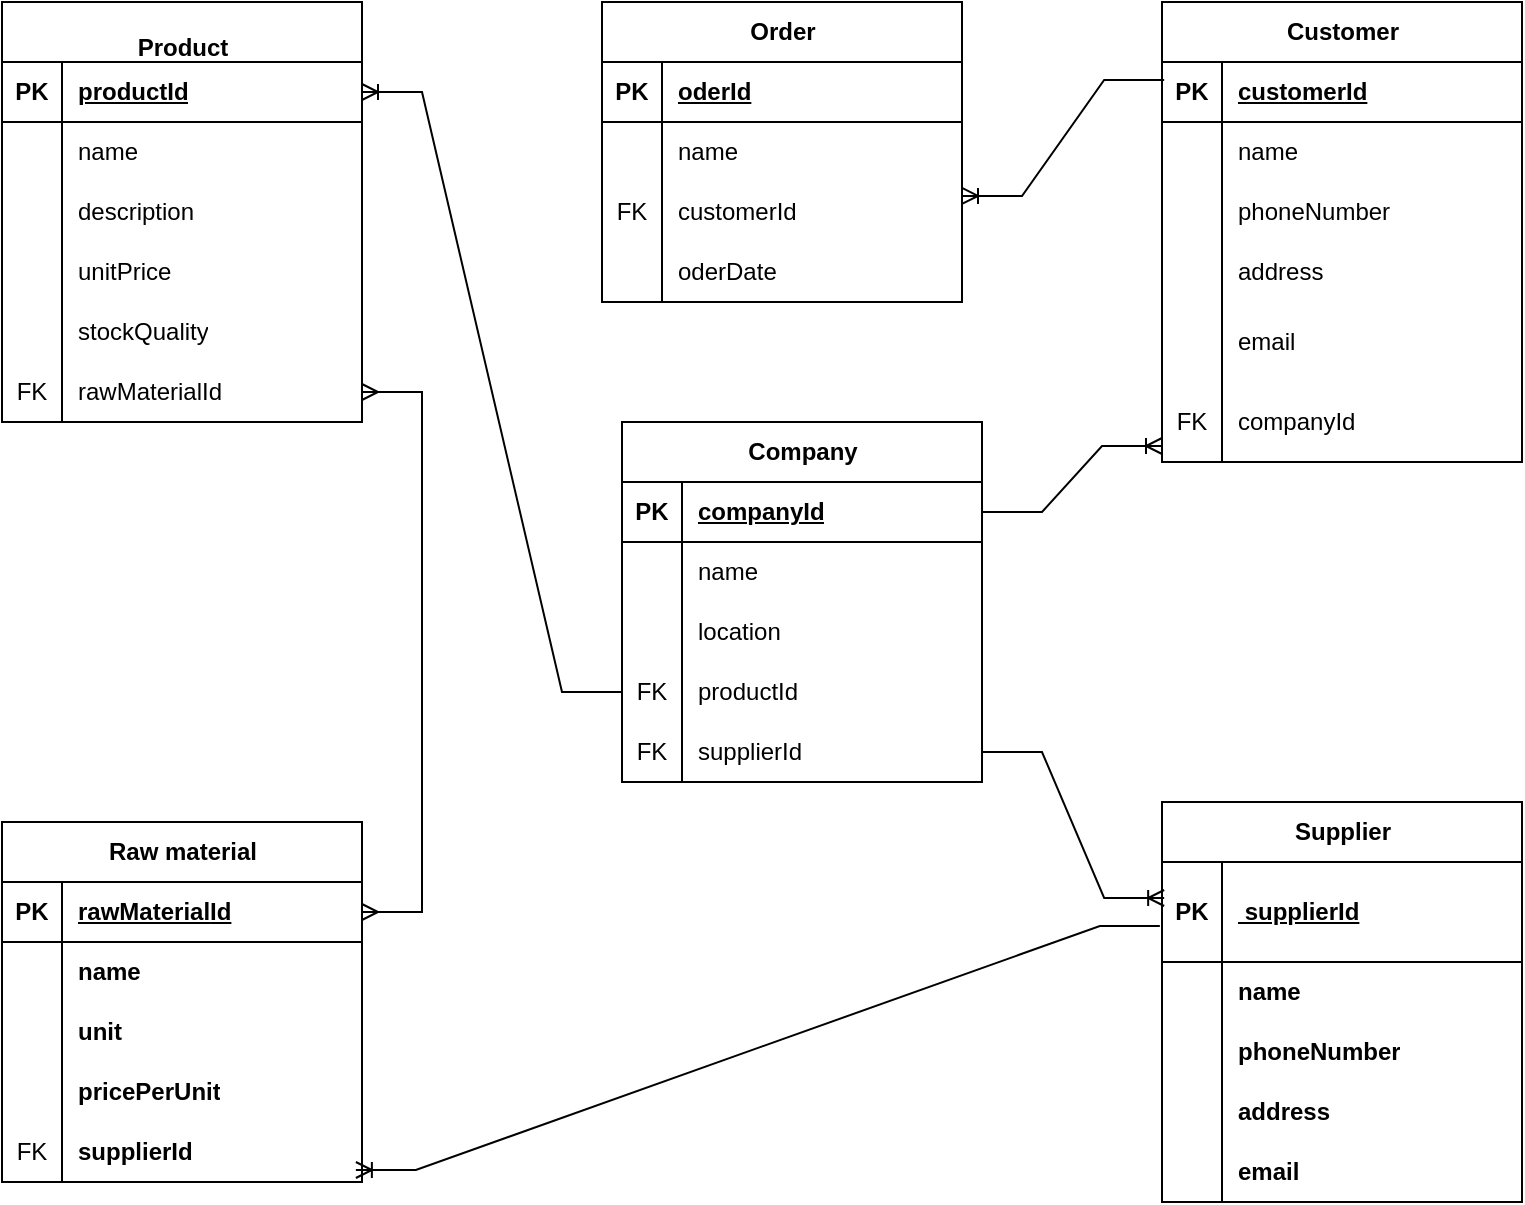 <mxfile version="27.0.9">
  <diagram name="Page-1" id="f1oZ9-gZoVcjHazhNNpy">
    <mxGraphModel dx="856" dy="521" grid="1" gridSize="10" guides="1" tooltips="1" connect="1" arrows="1" fold="1" page="1" pageScale="1" pageWidth="850" pageHeight="1100" math="0" shadow="0">
      <root>
        <mxCell id="0" />
        <mxCell id="1" parent="0" />
        <mxCell id="oyHPL6vVimcAR5nLvzRK-1" value="&lt;br&gt;&lt;div&gt;Product&lt;/div&gt;" style="shape=table;startSize=30;container=1;collapsible=1;childLayout=tableLayout;fixedRows=1;rowLines=0;fontStyle=1;align=center;resizeLast=1;html=1;" parent="1" vertex="1">
          <mxGeometry x="40" y="80" width="180" height="210" as="geometry" />
        </mxCell>
        <mxCell id="oyHPL6vVimcAR5nLvzRK-2" value="" style="shape=tableRow;horizontal=0;startSize=0;swimlaneHead=0;swimlaneBody=0;fillColor=none;collapsible=0;dropTarget=0;points=[[0,0.5],[1,0.5]];portConstraint=eastwest;top=0;left=0;right=0;bottom=1;" parent="oyHPL6vVimcAR5nLvzRK-1" vertex="1">
          <mxGeometry y="30" width="180" height="30" as="geometry" />
        </mxCell>
        <mxCell id="oyHPL6vVimcAR5nLvzRK-3" value="PK" style="shape=partialRectangle;connectable=0;fillColor=none;top=0;left=0;bottom=0;right=0;fontStyle=1;overflow=hidden;whiteSpace=wrap;html=1;" parent="oyHPL6vVimcAR5nLvzRK-2" vertex="1">
          <mxGeometry width="30" height="30" as="geometry">
            <mxRectangle width="30" height="30" as="alternateBounds" />
          </mxGeometry>
        </mxCell>
        <mxCell id="oyHPL6vVimcAR5nLvzRK-4" value="productId" style="shape=partialRectangle;connectable=0;fillColor=none;top=0;left=0;bottom=0;right=0;align=left;spacingLeft=6;fontStyle=5;overflow=hidden;whiteSpace=wrap;html=1;" parent="oyHPL6vVimcAR5nLvzRK-2" vertex="1">
          <mxGeometry x="30" width="150" height="30" as="geometry">
            <mxRectangle width="150" height="30" as="alternateBounds" />
          </mxGeometry>
        </mxCell>
        <mxCell id="oyHPL6vVimcAR5nLvzRK-5" value="" style="shape=tableRow;horizontal=0;startSize=0;swimlaneHead=0;swimlaneBody=0;fillColor=none;collapsible=0;dropTarget=0;points=[[0,0.5],[1,0.5]];portConstraint=eastwest;top=0;left=0;right=0;bottom=0;" parent="oyHPL6vVimcAR5nLvzRK-1" vertex="1">
          <mxGeometry y="60" width="180" height="30" as="geometry" />
        </mxCell>
        <mxCell id="oyHPL6vVimcAR5nLvzRK-6" value="" style="shape=partialRectangle;connectable=0;fillColor=none;top=0;left=0;bottom=0;right=0;editable=1;overflow=hidden;whiteSpace=wrap;html=1;" parent="oyHPL6vVimcAR5nLvzRK-5" vertex="1">
          <mxGeometry width="30" height="30" as="geometry">
            <mxRectangle width="30" height="30" as="alternateBounds" />
          </mxGeometry>
        </mxCell>
        <mxCell id="oyHPL6vVimcAR5nLvzRK-7" value="name" style="shape=partialRectangle;connectable=0;fillColor=none;top=0;left=0;bottom=0;right=0;align=left;spacingLeft=6;overflow=hidden;whiteSpace=wrap;html=1;" parent="oyHPL6vVimcAR5nLvzRK-5" vertex="1">
          <mxGeometry x="30" width="150" height="30" as="geometry">
            <mxRectangle width="150" height="30" as="alternateBounds" />
          </mxGeometry>
        </mxCell>
        <mxCell id="oyHPL6vVimcAR5nLvzRK-8" value="" style="shape=tableRow;horizontal=0;startSize=0;swimlaneHead=0;swimlaneBody=0;fillColor=none;collapsible=0;dropTarget=0;points=[[0,0.5],[1,0.5]];portConstraint=eastwest;top=0;left=0;right=0;bottom=0;" parent="oyHPL6vVimcAR5nLvzRK-1" vertex="1">
          <mxGeometry y="90" width="180" height="30" as="geometry" />
        </mxCell>
        <mxCell id="oyHPL6vVimcAR5nLvzRK-9" value="" style="shape=partialRectangle;connectable=0;fillColor=none;top=0;left=0;bottom=0;right=0;editable=1;overflow=hidden;whiteSpace=wrap;html=1;" parent="oyHPL6vVimcAR5nLvzRK-8" vertex="1">
          <mxGeometry width="30" height="30" as="geometry">
            <mxRectangle width="30" height="30" as="alternateBounds" />
          </mxGeometry>
        </mxCell>
        <mxCell id="oyHPL6vVimcAR5nLvzRK-10" value="description" style="shape=partialRectangle;connectable=0;fillColor=none;top=0;left=0;bottom=0;right=0;align=left;spacingLeft=6;overflow=hidden;whiteSpace=wrap;html=1;" parent="oyHPL6vVimcAR5nLvzRK-8" vertex="1">
          <mxGeometry x="30" width="150" height="30" as="geometry">
            <mxRectangle width="150" height="30" as="alternateBounds" />
          </mxGeometry>
        </mxCell>
        <mxCell id="oyHPL6vVimcAR5nLvzRK-11" value="" style="shape=tableRow;horizontal=0;startSize=0;swimlaneHead=0;swimlaneBody=0;fillColor=none;collapsible=0;dropTarget=0;points=[[0,0.5],[1,0.5]];portConstraint=eastwest;top=0;left=0;right=0;bottom=0;" parent="oyHPL6vVimcAR5nLvzRK-1" vertex="1">
          <mxGeometry y="120" width="180" height="30" as="geometry" />
        </mxCell>
        <mxCell id="oyHPL6vVimcAR5nLvzRK-12" value="" style="shape=partialRectangle;connectable=0;fillColor=none;top=0;left=0;bottom=0;right=0;editable=1;overflow=hidden;whiteSpace=wrap;html=1;" parent="oyHPL6vVimcAR5nLvzRK-11" vertex="1">
          <mxGeometry width="30" height="30" as="geometry">
            <mxRectangle width="30" height="30" as="alternateBounds" />
          </mxGeometry>
        </mxCell>
        <mxCell id="oyHPL6vVimcAR5nLvzRK-13" value="unitPrice" style="shape=partialRectangle;connectable=0;fillColor=none;top=0;left=0;bottom=0;right=0;align=left;spacingLeft=6;overflow=hidden;whiteSpace=wrap;html=1;" parent="oyHPL6vVimcAR5nLvzRK-11" vertex="1">
          <mxGeometry x="30" width="150" height="30" as="geometry">
            <mxRectangle width="150" height="30" as="alternateBounds" />
          </mxGeometry>
        </mxCell>
        <mxCell id="KkUIw4sPEuAyM13Mlxic-30" value="" style="shape=tableRow;horizontal=0;startSize=0;swimlaneHead=0;swimlaneBody=0;fillColor=none;collapsible=0;dropTarget=0;points=[[0,0.5],[1,0.5]];portConstraint=eastwest;top=0;left=0;right=0;bottom=0;" parent="oyHPL6vVimcAR5nLvzRK-1" vertex="1">
          <mxGeometry y="150" width="180" height="30" as="geometry" />
        </mxCell>
        <mxCell id="KkUIw4sPEuAyM13Mlxic-31" value="" style="shape=partialRectangle;connectable=0;fillColor=none;top=0;left=0;bottom=0;right=0;editable=1;overflow=hidden;whiteSpace=wrap;html=1;" parent="KkUIw4sPEuAyM13Mlxic-30" vertex="1">
          <mxGeometry width="30" height="30" as="geometry">
            <mxRectangle width="30" height="30" as="alternateBounds" />
          </mxGeometry>
        </mxCell>
        <mxCell id="KkUIw4sPEuAyM13Mlxic-32" value="stockQuality" style="shape=partialRectangle;connectable=0;fillColor=none;top=0;left=0;bottom=0;right=0;align=left;spacingLeft=6;overflow=hidden;whiteSpace=wrap;html=1;" parent="KkUIw4sPEuAyM13Mlxic-30" vertex="1">
          <mxGeometry x="30" width="150" height="30" as="geometry">
            <mxRectangle width="150" height="30" as="alternateBounds" />
          </mxGeometry>
        </mxCell>
        <mxCell id="KkUIw4sPEuAyM13Mlxic-83" value="" style="shape=tableRow;horizontal=0;startSize=0;swimlaneHead=0;swimlaneBody=0;fillColor=none;collapsible=0;dropTarget=0;points=[[0,0.5],[1,0.5]];portConstraint=eastwest;top=0;left=0;right=0;bottom=0;" parent="oyHPL6vVimcAR5nLvzRK-1" vertex="1">
          <mxGeometry y="180" width="180" height="30" as="geometry" />
        </mxCell>
        <mxCell id="KkUIw4sPEuAyM13Mlxic-84" value="FK" style="shape=partialRectangle;connectable=0;fillColor=none;top=0;left=0;bottom=0;right=0;editable=1;overflow=hidden;whiteSpace=wrap;html=1;" parent="KkUIw4sPEuAyM13Mlxic-83" vertex="1">
          <mxGeometry width="30" height="30" as="geometry">
            <mxRectangle width="30" height="30" as="alternateBounds" />
          </mxGeometry>
        </mxCell>
        <mxCell id="KkUIw4sPEuAyM13Mlxic-85" value="rawMaterialId" style="shape=partialRectangle;connectable=0;fillColor=none;top=0;left=0;bottom=0;right=0;align=left;spacingLeft=6;overflow=hidden;whiteSpace=wrap;html=1;" parent="KkUIw4sPEuAyM13Mlxic-83" vertex="1">
          <mxGeometry x="30" width="150" height="30" as="geometry">
            <mxRectangle width="150" height="30" as="alternateBounds" />
          </mxGeometry>
        </mxCell>
        <mxCell id="oyHPL6vVimcAR5nLvzRK-14" value="Supplier" style="shape=table;startSize=30;container=1;collapsible=1;childLayout=tableLayout;fixedRows=1;rowLines=0;fontStyle=1;align=center;resizeLast=1;html=1;" parent="1" vertex="1">
          <mxGeometry x="620" y="480" width="180" height="200" as="geometry" />
        </mxCell>
        <mxCell id="oyHPL6vVimcAR5nLvzRK-15" value="" style="shape=tableRow;horizontal=0;startSize=0;swimlaneHead=0;swimlaneBody=0;fillColor=none;collapsible=0;dropTarget=0;points=[[0,0.5],[1,0.5]];portConstraint=eastwest;top=0;left=0;right=0;bottom=1;" parent="oyHPL6vVimcAR5nLvzRK-14" vertex="1">
          <mxGeometry y="30" width="180" height="50" as="geometry" />
        </mxCell>
        <mxCell id="oyHPL6vVimcAR5nLvzRK-16" value="PK" style="shape=partialRectangle;connectable=0;fillColor=none;top=0;left=0;bottom=0;right=0;fontStyle=1;overflow=hidden;whiteSpace=wrap;html=1;" parent="oyHPL6vVimcAR5nLvzRK-15" vertex="1">
          <mxGeometry width="30" height="50" as="geometry">
            <mxRectangle width="30" height="50" as="alternateBounds" />
          </mxGeometry>
        </mxCell>
        <mxCell id="oyHPL6vVimcAR5nLvzRK-17" value="&amp;nbsp;supplierId" style="shape=partialRectangle;connectable=0;fillColor=none;top=0;left=0;bottom=0;right=0;align=left;spacingLeft=6;fontStyle=5;overflow=hidden;whiteSpace=wrap;html=1;" parent="oyHPL6vVimcAR5nLvzRK-15" vertex="1">
          <mxGeometry x="30" width="150" height="50" as="geometry">
            <mxRectangle width="150" height="50" as="alternateBounds" />
          </mxGeometry>
        </mxCell>
        <mxCell id="oyHPL6vVimcAR5nLvzRK-18" value="" style="shape=tableRow;horizontal=0;startSize=0;swimlaneHead=0;swimlaneBody=0;fillColor=none;collapsible=0;dropTarget=0;points=[[0,0.5],[1,0.5]];portConstraint=eastwest;top=0;left=0;right=0;bottom=0;" parent="oyHPL6vVimcAR5nLvzRK-14" vertex="1">
          <mxGeometry y="80" width="180" height="30" as="geometry" />
        </mxCell>
        <mxCell id="oyHPL6vVimcAR5nLvzRK-19" value="" style="shape=partialRectangle;connectable=0;fillColor=none;top=0;left=0;bottom=0;right=0;editable=1;overflow=hidden;whiteSpace=wrap;html=1;" parent="oyHPL6vVimcAR5nLvzRK-18" vertex="1">
          <mxGeometry width="30" height="30" as="geometry">
            <mxRectangle width="30" height="30" as="alternateBounds" />
          </mxGeometry>
        </mxCell>
        <mxCell id="oyHPL6vVimcAR5nLvzRK-20" value="name" style="shape=partialRectangle;connectable=0;fillColor=none;top=0;left=0;bottom=0;right=0;align=left;spacingLeft=6;overflow=hidden;whiteSpace=wrap;html=1;fontStyle=1" parent="oyHPL6vVimcAR5nLvzRK-18" vertex="1">
          <mxGeometry x="30" width="150" height="30" as="geometry">
            <mxRectangle width="150" height="30" as="alternateBounds" />
          </mxGeometry>
        </mxCell>
        <mxCell id="oyHPL6vVimcAR5nLvzRK-21" value="" style="shape=tableRow;horizontal=0;startSize=0;swimlaneHead=0;swimlaneBody=0;fillColor=none;collapsible=0;dropTarget=0;points=[[0,0.5],[1,0.5]];portConstraint=eastwest;top=0;left=0;right=0;bottom=0;" parent="oyHPL6vVimcAR5nLvzRK-14" vertex="1">
          <mxGeometry y="110" width="180" height="30" as="geometry" />
        </mxCell>
        <mxCell id="oyHPL6vVimcAR5nLvzRK-22" value="" style="shape=partialRectangle;connectable=0;fillColor=none;top=0;left=0;bottom=0;right=0;editable=1;overflow=hidden;whiteSpace=wrap;html=1;" parent="oyHPL6vVimcAR5nLvzRK-21" vertex="1">
          <mxGeometry width="30" height="30" as="geometry">
            <mxRectangle width="30" height="30" as="alternateBounds" />
          </mxGeometry>
        </mxCell>
        <mxCell id="oyHPL6vVimcAR5nLvzRK-23" value="phoneNumber" style="shape=partialRectangle;connectable=0;fillColor=none;top=0;left=0;bottom=0;right=0;align=left;spacingLeft=6;overflow=hidden;whiteSpace=wrap;html=1;fontStyle=1" parent="oyHPL6vVimcAR5nLvzRK-21" vertex="1">
          <mxGeometry x="30" width="150" height="30" as="geometry">
            <mxRectangle width="150" height="30" as="alternateBounds" />
          </mxGeometry>
        </mxCell>
        <mxCell id="KkUIw4sPEuAyM13Mlxic-24" value="" style="shape=tableRow;horizontal=0;startSize=0;swimlaneHead=0;swimlaneBody=0;fillColor=none;collapsible=0;dropTarget=0;points=[[0,0.5],[1,0.5]];portConstraint=eastwest;top=0;left=0;right=0;bottom=0;" parent="oyHPL6vVimcAR5nLvzRK-14" vertex="1">
          <mxGeometry y="140" width="180" height="30" as="geometry" />
        </mxCell>
        <mxCell id="KkUIw4sPEuAyM13Mlxic-25" value="" style="shape=partialRectangle;connectable=0;fillColor=none;top=0;left=0;bottom=0;right=0;editable=1;overflow=hidden;whiteSpace=wrap;html=1;" parent="KkUIw4sPEuAyM13Mlxic-24" vertex="1">
          <mxGeometry width="30" height="30" as="geometry">
            <mxRectangle width="30" height="30" as="alternateBounds" />
          </mxGeometry>
        </mxCell>
        <mxCell id="KkUIw4sPEuAyM13Mlxic-26" value="address" style="shape=partialRectangle;connectable=0;fillColor=none;top=0;left=0;bottom=0;right=0;align=left;spacingLeft=6;overflow=hidden;whiteSpace=wrap;html=1;fontStyle=1" parent="KkUIw4sPEuAyM13Mlxic-24" vertex="1">
          <mxGeometry x="30" width="150" height="30" as="geometry">
            <mxRectangle width="150" height="30" as="alternateBounds" />
          </mxGeometry>
        </mxCell>
        <mxCell id="KkUIw4sPEuAyM13Mlxic-27" value="" style="shape=tableRow;horizontal=0;startSize=0;swimlaneHead=0;swimlaneBody=0;fillColor=none;collapsible=0;dropTarget=0;points=[[0,0.5],[1,0.5]];portConstraint=eastwest;top=0;left=0;right=0;bottom=0;" parent="oyHPL6vVimcAR5nLvzRK-14" vertex="1">
          <mxGeometry y="170" width="180" height="30" as="geometry" />
        </mxCell>
        <mxCell id="KkUIw4sPEuAyM13Mlxic-28" value="" style="shape=partialRectangle;connectable=0;fillColor=none;top=0;left=0;bottom=0;right=0;editable=1;overflow=hidden;whiteSpace=wrap;html=1;" parent="KkUIw4sPEuAyM13Mlxic-27" vertex="1">
          <mxGeometry width="30" height="30" as="geometry">
            <mxRectangle width="30" height="30" as="alternateBounds" />
          </mxGeometry>
        </mxCell>
        <mxCell id="KkUIw4sPEuAyM13Mlxic-29" value="email" style="shape=partialRectangle;connectable=0;fillColor=none;top=0;left=0;bottom=0;right=0;align=left;spacingLeft=6;overflow=hidden;whiteSpace=wrap;html=1;fontStyle=1" parent="KkUIw4sPEuAyM13Mlxic-27" vertex="1">
          <mxGeometry x="30" width="150" height="30" as="geometry">
            <mxRectangle width="150" height="30" as="alternateBounds" />
          </mxGeometry>
        </mxCell>
        <mxCell id="oyHPL6vVimcAR5nLvzRK-27" value="Customer" style="shape=table;startSize=30;container=1;collapsible=1;childLayout=tableLayout;fixedRows=1;rowLines=0;fontStyle=1;align=center;resizeLast=1;html=1;" parent="1" vertex="1">
          <mxGeometry x="620" y="80" width="180" height="230" as="geometry" />
        </mxCell>
        <mxCell id="oyHPL6vVimcAR5nLvzRK-28" value="" style="shape=tableRow;horizontal=0;startSize=0;swimlaneHead=0;swimlaneBody=0;fillColor=none;collapsible=0;dropTarget=0;points=[[0,0.5],[1,0.5]];portConstraint=eastwest;top=0;left=0;right=0;bottom=1;" parent="oyHPL6vVimcAR5nLvzRK-27" vertex="1">
          <mxGeometry y="30" width="180" height="30" as="geometry" />
        </mxCell>
        <mxCell id="oyHPL6vVimcAR5nLvzRK-29" value="PK" style="shape=partialRectangle;connectable=0;fillColor=none;top=0;left=0;bottom=0;right=0;fontStyle=1;overflow=hidden;whiteSpace=wrap;html=1;" parent="oyHPL6vVimcAR5nLvzRK-28" vertex="1">
          <mxGeometry width="30" height="30" as="geometry">
            <mxRectangle width="30" height="30" as="alternateBounds" />
          </mxGeometry>
        </mxCell>
        <mxCell id="oyHPL6vVimcAR5nLvzRK-30" value="customerId" style="shape=partialRectangle;connectable=0;fillColor=none;top=0;left=0;bottom=0;right=0;align=left;spacingLeft=6;fontStyle=5;overflow=hidden;whiteSpace=wrap;html=1;" parent="oyHPL6vVimcAR5nLvzRK-28" vertex="1">
          <mxGeometry x="30" width="150" height="30" as="geometry">
            <mxRectangle width="150" height="30" as="alternateBounds" />
          </mxGeometry>
        </mxCell>
        <mxCell id="oyHPL6vVimcAR5nLvzRK-31" value="" style="shape=tableRow;horizontal=0;startSize=0;swimlaneHead=0;swimlaneBody=0;fillColor=none;collapsible=0;dropTarget=0;points=[[0,0.5],[1,0.5]];portConstraint=eastwest;top=0;left=0;right=0;bottom=0;" parent="oyHPL6vVimcAR5nLvzRK-27" vertex="1">
          <mxGeometry y="60" width="180" height="30" as="geometry" />
        </mxCell>
        <mxCell id="oyHPL6vVimcAR5nLvzRK-32" value="" style="shape=partialRectangle;connectable=0;fillColor=none;top=0;left=0;bottom=0;right=0;editable=1;overflow=hidden;whiteSpace=wrap;html=1;" parent="oyHPL6vVimcAR5nLvzRK-31" vertex="1">
          <mxGeometry width="30" height="30" as="geometry">
            <mxRectangle width="30" height="30" as="alternateBounds" />
          </mxGeometry>
        </mxCell>
        <mxCell id="oyHPL6vVimcAR5nLvzRK-33" value="name" style="shape=partialRectangle;connectable=0;fillColor=none;top=0;left=0;bottom=0;right=0;align=left;spacingLeft=6;overflow=hidden;whiteSpace=wrap;html=1;" parent="oyHPL6vVimcAR5nLvzRK-31" vertex="1">
          <mxGeometry x="30" width="150" height="30" as="geometry">
            <mxRectangle width="150" height="30" as="alternateBounds" />
          </mxGeometry>
        </mxCell>
        <mxCell id="oyHPL6vVimcAR5nLvzRK-34" value="" style="shape=tableRow;horizontal=0;startSize=0;swimlaneHead=0;swimlaneBody=0;fillColor=none;collapsible=0;dropTarget=0;points=[[0,0.5],[1,0.5]];portConstraint=eastwest;top=0;left=0;right=0;bottom=0;" parent="oyHPL6vVimcAR5nLvzRK-27" vertex="1">
          <mxGeometry y="90" width="180" height="30" as="geometry" />
        </mxCell>
        <mxCell id="oyHPL6vVimcAR5nLvzRK-35" value="" style="shape=partialRectangle;connectable=0;fillColor=none;top=0;left=0;bottom=0;right=0;editable=1;overflow=hidden;whiteSpace=wrap;html=1;" parent="oyHPL6vVimcAR5nLvzRK-34" vertex="1">
          <mxGeometry width="30" height="30" as="geometry">
            <mxRectangle width="30" height="30" as="alternateBounds" />
          </mxGeometry>
        </mxCell>
        <mxCell id="oyHPL6vVimcAR5nLvzRK-36" value="phoneNumber" style="shape=partialRectangle;connectable=0;fillColor=none;top=0;left=0;bottom=0;right=0;align=left;spacingLeft=6;overflow=hidden;whiteSpace=wrap;html=1;" parent="oyHPL6vVimcAR5nLvzRK-34" vertex="1">
          <mxGeometry x="30" width="150" height="30" as="geometry">
            <mxRectangle width="150" height="30" as="alternateBounds" />
          </mxGeometry>
        </mxCell>
        <mxCell id="oyHPL6vVimcAR5nLvzRK-37" value="" style="shape=tableRow;horizontal=0;startSize=0;swimlaneHead=0;swimlaneBody=0;fillColor=none;collapsible=0;dropTarget=0;points=[[0,0.5],[1,0.5]];portConstraint=eastwest;top=0;left=0;right=0;bottom=0;" parent="oyHPL6vVimcAR5nLvzRK-27" vertex="1">
          <mxGeometry y="120" width="180" height="30" as="geometry" />
        </mxCell>
        <mxCell id="oyHPL6vVimcAR5nLvzRK-38" value="" style="shape=partialRectangle;connectable=0;fillColor=none;top=0;left=0;bottom=0;right=0;editable=1;overflow=hidden;whiteSpace=wrap;html=1;" parent="oyHPL6vVimcAR5nLvzRK-37" vertex="1">
          <mxGeometry width="30" height="30" as="geometry">
            <mxRectangle width="30" height="30" as="alternateBounds" />
          </mxGeometry>
        </mxCell>
        <mxCell id="oyHPL6vVimcAR5nLvzRK-39" value="address" style="shape=partialRectangle;connectable=0;fillColor=none;top=0;left=0;bottom=0;right=0;align=left;spacingLeft=6;overflow=hidden;whiteSpace=wrap;html=1;" parent="oyHPL6vVimcAR5nLvzRK-37" vertex="1">
          <mxGeometry x="30" width="150" height="30" as="geometry">
            <mxRectangle width="150" height="30" as="alternateBounds" />
          </mxGeometry>
        </mxCell>
        <mxCell id="KkUIw4sPEuAyM13Mlxic-21" value="" style="shape=tableRow;horizontal=0;startSize=0;swimlaneHead=0;swimlaneBody=0;fillColor=none;collapsible=0;dropTarget=0;points=[[0,0.5],[1,0.5]];portConstraint=eastwest;top=0;left=0;right=0;bottom=0;" parent="oyHPL6vVimcAR5nLvzRK-27" vertex="1">
          <mxGeometry y="150" width="180" height="40" as="geometry" />
        </mxCell>
        <mxCell id="KkUIw4sPEuAyM13Mlxic-22" value="" style="shape=partialRectangle;connectable=0;fillColor=none;top=0;left=0;bottom=0;right=0;editable=1;overflow=hidden;whiteSpace=wrap;html=1;" parent="KkUIw4sPEuAyM13Mlxic-21" vertex="1">
          <mxGeometry width="30" height="40" as="geometry">
            <mxRectangle width="30" height="40" as="alternateBounds" />
          </mxGeometry>
        </mxCell>
        <mxCell id="KkUIw4sPEuAyM13Mlxic-23" value="email" style="shape=partialRectangle;connectable=0;fillColor=none;top=0;left=0;bottom=0;right=0;align=left;spacingLeft=6;overflow=hidden;whiteSpace=wrap;html=1;" parent="KkUIw4sPEuAyM13Mlxic-21" vertex="1">
          <mxGeometry x="30" width="150" height="40" as="geometry">
            <mxRectangle width="150" height="40" as="alternateBounds" />
          </mxGeometry>
        </mxCell>
        <mxCell id="KkUIw4sPEuAyM13Mlxic-33" value="" style="shape=tableRow;horizontal=0;startSize=0;swimlaneHead=0;swimlaneBody=0;fillColor=none;collapsible=0;dropTarget=0;points=[[0,0.5],[1,0.5]];portConstraint=eastwest;top=0;left=0;right=0;bottom=0;" parent="oyHPL6vVimcAR5nLvzRK-27" vertex="1">
          <mxGeometry y="190" width="180" height="40" as="geometry" />
        </mxCell>
        <mxCell id="KkUIw4sPEuAyM13Mlxic-34" value="FK" style="shape=partialRectangle;connectable=0;fillColor=none;top=0;left=0;bottom=0;right=0;editable=1;overflow=hidden;whiteSpace=wrap;html=1;" parent="KkUIw4sPEuAyM13Mlxic-33" vertex="1">
          <mxGeometry width="30" height="40" as="geometry">
            <mxRectangle width="30" height="40" as="alternateBounds" />
          </mxGeometry>
        </mxCell>
        <mxCell id="KkUIw4sPEuAyM13Mlxic-35" value="companyId" style="shape=partialRectangle;connectable=0;fillColor=none;top=0;left=0;bottom=0;right=0;align=left;spacingLeft=6;overflow=hidden;whiteSpace=wrap;html=1;" parent="KkUIw4sPEuAyM13Mlxic-33" vertex="1">
          <mxGeometry x="30" width="150" height="40" as="geometry">
            <mxRectangle width="150" height="40" as="alternateBounds" />
          </mxGeometry>
        </mxCell>
        <mxCell id="oyHPL6vVimcAR5nLvzRK-40" value="Order" style="shape=table;startSize=30;container=1;collapsible=1;childLayout=tableLayout;fixedRows=1;rowLines=0;fontStyle=1;align=center;resizeLast=1;html=1;" parent="1" vertex="1">
          <mxGeometry x="340" y="80" width="180" height="150" as="geometry" />
        </mxCell>
        <mxCell id="oyHPL6vVimcAR5nLvzRK-41" value="" style="shape=tableRow;horizontal=0;startSize=0;swimlaneHead=0;swimlaneBody=0;fillColor=none;collapsible=0;dropTarget=0;points=[[0,0.5],[1,0.5]];portConstraint=eastwest;top=0;left=0;right=0;bottom=1;" parent="oyHPL6vVimcAR5nLvzRK-40" vertex="1">
          <mxGeometry y="30" width="180" height="30" as="geometry" />
        </mxCell>
        <mxCell id="oyHPL6vVimcAR5nLvzRK-42" value="PK" style="shape=partialRectangle;connectable=0;fillColor=none;top=0;left=0;bottom=0;right=0;fontStyle=1;overflow=hidden;whiteSpace=wrap;html=1;" parent="oyHPL6vVimcAR5nLvzRK-41" vertex="1">
          <mxGeometry width="30" height="30" as="geometry">
            <mxRectangle width="30" height="30" as="alternateBounds" />
          </mxGeometry>
        </mxCell>
        <mxCell id="oyHPL6vVimcAR5nLvzRK-43" value="oderId" style="shape=partialRectangle;connectable=0;fillColor=none;top=0;left=0;bottom=0;right=0;align=left;spacingLeft=6;fontStyle=5;overflow=hidden;whiteSpace=wrap;html=1;" parent="oyHPL6vVimcAR5nLvzRK-41" vertex="1">
          <mxGeometry x="30" width="150" height="30" as="geometry">
            <mxRectangle width="150" height="30" as="alternateBounds" />
          </mxGeometry>
        </mxCell>
        <mxCell id="oyHPL6vVimcAR5nLvzRK-44" value="" style="shape=tableRow;horizontal=0;startSize=0;swimlaneHead=0;swimlaneBody=0;fillColor=none;collapsible=0;dropTarget=0;points=[[0,0.5],[1,0.5]];portConstraint=eastwest;top=0;left=0;right=0;bottom=0;" parent="oyHPL6vVimcAR5nLvzRK-40" vertex="1">
          <mxGeometry y="60" width="180" height="30" as="geometry" />
        </mxCell>
        <mxCell id="oyHPL6vVimcAR5nLvzRK-45" value="" style="shape=partialRectangle;connectable=0;fillColor=none;top=0;left=0;bottom=0;right=0;editable=1;overflow=hidden;whiteSpace=wrap;html=1;" parent="oyHPL6vVimcAR5nLvzRK-44" vertex="1">
          <mxGeometry width="30" height="30" as="geometry">
            <mxRectangle width="30" height="30" as="alternateBounds" />
          </mxGeometry>
        </mxCell>
        <mxCell id="oyHPL6vVimcAR5nLvzRK-46" value="name" style="shape=partialRectangle;connectable=0;fillColor=none;top=0;left=0;bottom=0;right=0;align=left;spacingLeft=6;overflow=hidden;whiteSpace=wrap;html=1;" parent="oyHPL6vVimcAR5nLvzRK-44" vertex="1">
          <mxGeometry x="30" width="150" height="30" as="geometry">
            <mxRectangle width="150" height="30" as="alternateBounds" />
          </mxGeometry>
        </mxCell>
        <mxCell id="oyHPL6vVimcAR5nLvzRK-47" value="" style="shape=tableRow;horizontal=0;startSize=0;swimlaneHead=0;swimlaneBody=0;fillColor=none;collapsible=0;dropTarget=0;points=[[0,0.5],[1,0.5]];portConstraint=eastwest;top=0;left=0;right=0;bottom=0;" parent="oyHPL6vVimcAR5nLvzRK-40" vertex="1">
          <mxGeometry y="90" width="180" height="30" as="geometry" />
        </mxCell>
        <mxCell id="oyHPL6vVimcAR5nLvzRK-48" value="FK" style="shape=partialRectangle;connectable=0;fillColor=none;top=0;left=0;bottom=0;right=0;editable=1;overflow=hidden;whiteSpace=wrap;html=1;" parent="oyHPL6vVimcAR5nLvzRK-47" vertex="1">
          <mxGeometry width="30" height="30" as="geometry">
            <mxRectangle width="30" height="30" as="alternateBounds" />
          </mxGeometry>
        </mxCell>
        <mxCell id="oyHPL6vVimcAR5nLvzRK-49" value="customerId" style="shape=partialRectangle;connectable=0;fillColor=none;top=0;left=0;bottom=0;right=0;align=left;spacingLeft=6;overflow=hidden;whiteSpace=wrap;html=1;" parent="oyHPL6vVimcAR5nLvzRK-47" vertex="1">
          <mxGeometry x="30" width="150" height="30" as="geometry">
            <mxRectangle width="150" height="30" as="alternateBounds" />
          </mxGeometry>
        </mxCell>
        <mxCell id="oyHPL6vVimcAR5nLvzRK-50" value="" style="shape=tableRow;horizontal=0;startSize=0;swimlaneHead=0;swimlaneBody=0;fillColor=none;collapsible=0;dropTarget=0;points=[[0,0.5],[1,0.5]];portConstraint=eastwest;top=0;left=0;right=0;bottom=0;" parent="oyHPL6vVimcAR5nLvzRK-40" vertex="1">
          <mxGeometry y="120" width="180" height="30" as="geometry" />
        </mxCell>
        <mxCell id="oyHPL6vVimcAR5nLvzRK-51" value="" style="shape=partialRectangle;connectable=0;fillColor=none;top=0;left=0;bottom=0;right=0;editable=1;overflow=hidden;whiteSpace=wrap;html=1;" parent="oyHPL6vVimcAR5nLvzRK-50" vertex="1">
          <mxGeometry width="30" height="30" as="geometry">
            <mxRectangle width="30" height="30" as="alternateBounds" />
          </mxGeometry>
        </mxCell>
        <mxCell id="oyHPL6vVimcAR5nLvzRK-52" value="oderDate" style="shape=partialRectangle;connectable=0;fillColor=none;top=0;left=0;bottom=0;right=0;align=left;spacingLeft=6;overflow=hidden;whiteSpace=wrap;html=1;" parent="oyHPL6vVimcAR5nLvzRK-50" vertex="1">
          <mxGeometry x="30" width="150" height="30" as="geometry">
            <mxRectangle width="150" height="30" as="alternateBounds" />
          </mxGeometry>
        </mxCell>
        <mxCell id="KkUIw4sPEuAyM13Mlxic-11" value="Raw material" style="shape=table;startSize=30;container=1;collapsible=1;childLayout=tableLayout;fixedRows=1;rowLines=0;fontStyle=1;align=center;resizeLast=1;html=1;" parent="1" vertex="1">
          <mxGeometry x="40" y="490" width="180" height="180" as="geometry" />
        </mxCell>
        <mxCell id="KkUIw4sPEuAyM13Mlxic-12" value="" style="shape=tableRow;horizontal=0;startSize=0;swimlaneHead=0;swimlaneBody=0;fillColor=none;collapsible=0;dropTarget=0;points=[[0,0.5],[1,0.5]];portConstraint=eastwest;top=0;left=0;right=0;bottom=1;" parent="KkUIw4sPEuAyM13Mlxic-11" vertex="1">
          <mxGeometry y="30" width="180" height="30" as="geometry" />
        </mxCell>
        <mxCell id="KkUIw4sPEuAyM13Mlxic-13" value="PK" style="shape=partialRectangle;connectable=0;fillColor=none;top=0;left=0;bottom=0;right=0;fontStyle=1;overflow=hidden;whiteSpace=wrap;html=1;" parent="KkUIw4sPEuAyM13Mlxic-12" vertex="1">
          <mxGeometry width="30" height="30" as="geometry">
            <mxRectangle width="30" height="30" as="alternateBounds" />
          </mxGeometry>
        </mxCell>
        <mxCell id="KkUIw4sPEuAyM13Mlxic-14" value="&lt;span style=&quot;text-align: center; text-wrap-mode: nowrap;&quot;&gt;rawMaterial&lt;/span&gt;Id" style="shape=partialRectangle;connectable=0;fillColor=none;top=0;left=0;bottom=0;right=0;align=left;spacingLeft=6;fontStyle=5;overflow=hidden;whiteSpace=wrap;html=1;" parent="KkUIw4sPEuAyM13Mlxic-12" vertex="1">
          <mxGeometry x="30" width="150" height="30" as="geometry">
            <mxRectangle width="150" height="30" as="alternateBounds" />
          </mxGeometry>
        </mxCell>
        <mxCell id="KkUIw4sPEuAyM13Mlxic-15" value="" style="shape=tableRow;horizontal=0;startSize=0;swimlaneHead=0;swimlaneBody=0;fillColor=none;collapsible=0;dropTarget=0;points=[[0,0.5],[1,0.5]];portConstraint=eastwest;top=0;left=0;right=0;bottom=0;" parent="KkUIw4sPEuAyM13Mlxic-11" vertex="1">
          <mxGeometry y="60" width="180" height="30" as="geometry" />
        </mxCell>
        <mxCell id="KkUIw4sPEuAyM13Mlxic-16" value="" style="shape=partialRectangle;connectable=0;fillColor=none;top=0;left=0;bottom=0;right=0;editable=1;overflow=hidden;whiteSpace=wrap;html=1;" parent="KkUIw4sPEuAyM13Mlxic-15" vertex="1">
          <mxGeometry width="30" height="30" as="geometry">
            <mxRectangle width="30" height="30" as="alternateBounds" />
          </mxGeometry>
        </mxCell>
        <mxCell id="KkUIw4sPEuAyM13Mlxic-17" value="name" style="shape=partialRectangle;connectable=0;fillColor=none;top=0;left=0;bottom=0;right=0;align=left;spacingLeft=6;overflow=hidden;whiteSpace=wrap;html=1;fontStyle=1" parent="KkUIw4sPEuAyM13Mlxic-15" vertex="1">
          <mxGeometry x="30" width="150" height="30" as="geometry">
            <mxRectangle width="150" height="30" as="alternateBounds" />
          </mxGeometry>
        </mxCell>
        <mxCell id="KkUIw4sPEuAyM13Mlxic-18" value="" style="shape=tableRow;horizontal=0;startSize=0;swimlaneHead=0;swimlaneBody=0;fillColor=none;collapsible=0;dropTarget=0;points=[[0,0.5],[1,0.5]];portConstraint=eastwest;top=0;left=0;right=0;bottom=0;" parent="KkUIw4sPEuAyM13Mlxic-11" vertex="1">
          <mxGeometry y="90" width="180" height="30" as="geometry" />
        </mxCell>
        <mxCell id="KkUIw4sPEuAyM13Mlxic-19" value="" style="shape=partialRectangle;connectable=0;fillColor=none;top=0;left=0;bottom=0;right=0;editable=1;overflow=hidden;whiteSpace=wrap;html=1;" parent="KkUIw4sPEuAyM13Mlxic-18" vertex="1">
          <mxGeometry width="30" height="30" as="geometry">
            <mxRectangle width="30" height="30" as="alternateBounds" />
          </mxGeometry>
        </mxCell>
        <mxCell id="KkUIw4sPEuAyM13Mlxic-20" value="unit" style="shape=partialRectangle;connectable=0;fillColor=none;top=0;left=0;bottom=0;right=0;align=left;spacingLeft=6;overflow=hidden;whiteSpace=wrap;html=1;fontStyle=1" parent="KkUIw4sPEuAyM13Mlxic-18" vertex="1">
          <mxGeometry x="30" width="150" height="30" as="geometry">
            <mxRectangle width="150" height="30" as="alternateBounds" />
          </mxGeometry>
        </mxCell>
        <mxCell id="KkUIw4sPEuAyM13Mlxic-36" value="" style="shape=tableRow;horizontal=0;startSize=0;swimlaneHead=0;swimlaneBody=0;fillColor=none;collapsible=0;dropTarget=0;points=[[0,0.5],[1,0.5]];portConstraint=eastwest;top=0;left=0;right=0;bottom=0;" parent="KkUIw4sPEuAyM13Mlxic-11" vertex="1">
          <mxGeometry y="120" width="180" height="30" as="geometry" />
        </mxCell>
        <mxCell id="KkUIw4sPEuAyM13Mlxic-37" value="" style="shape=partialRectangle;connectable=0;fillColor=none;top=0;left=0;bottom=0;right=0;editable=1;overflow=hidden;whiteSpace=wrap;html=1;" parent="KkUIw4sPEuAyM13Mlxic-36" vertex="1">
          <mxGeometry width="30" height="30" as="geometry">
            <mxRectangle width="30" height="30" as="alternateBounds" />
          </mxGeometry>
        </mxCell>
        <mxCell id="KkUIw4sPEuAyM13Mlxic-38" value="pricePerUnit" style="shape=partialRectangle;connectable=0;fillColor=none;top=0;left=0;bottom=0;right=0;align=left;spacingLeft=6;overflow=hidden;whiteSpace=wrap;html=1;fontStyle=1" parent="KkUIw4sPEuAyM13Mlxic-36" vertex="1">
          <mxGeometry x="30" width="150" height="30" as="geometry">
            <mxRectangle width="150" height="30" as="alternateBounds" />
          </mxGeometry>
        </mxCell>
        <mxCell id="KkUIw4sPEuAyM13Mlxic-39" value="" style="shape=tableRow;horizontal=0;startSize=0;swimlaneHead=0;swimlaneBody=0;fillColor=none;collapsible=0;dropTarget=0;points=[[0,0.5],[1,0.5]];portConstraint=eastwest;top=0;left=0;right=0;bottom=0;" parent="KkUIw4sPEuAyM13Mlxic-11" vertex="1">
          <mxGeometry y="150" width="180" height="30" as="geometry" />
        </mxCell>
        <mxCell id="KkUIw4sPEuAyM13Mlxic-40" value="FK" style="shape=partialRectangle;connectable=0;fillColor=none;top=0;left=0;bottom=0;right=0;editable=1;overflow=hidden;whiteSpace=wrap;html=1;" parent="KkUIw4sPEuAyM13Mlxic-39" vertex="1">
          <mxGeometry width="30" height="30" as="geometry">
            <mxRectangle width="30" height="30" as="alternateBounds" />
          </mxGeometry>
        </mxCell>
        <mxCell id="KkUIw4sPEuAyM13Mlxic-41" value="supplierId" style="shape=partialRectangle;connectable=0;fillColor=none;top=0;left=0;bottom=0;right=0;align=left;spacingLeft=6;overflow=hidden;whiteSpace=wrap;html=1;fontStyle=1" parent="KkUIw4sPEuAyM13Mlxic-39" vertex="1">
          <mxGeometry x="30" width="150" height="30" as="geometry">
            <mxRectangle width="150" height="30" as="alternateBounds" />
          </mxGeometry>
        </mxCell>
        <mxCell id="KkUIw4sPEuAyM13Mlxic-48" value="Company" style="shape=table;startSize=30;container=1;collapsible=1;childLayout=tableLayout;fixedRows=1;rowLines=0;fontStyle=1;align=center;resizeLast=1;html=1;" parent="1" vertex="1">
          <mxGeometry x="350" y="290" width="180" height="180" as="geometry" />
        </mxCell>
        <mxCell id="KkUIw4sPEuAyM13Mlxic-49" value="" style="shape=tableRow;horizontal=0;startSize=0;swimlaneHead=0;swimlaneBody=0;fillColor=none;collapsible=0;dropTarget=0;points=[[0,0.5],[1,0.5]];portConstraint=eastwest;top=0;left=0;right=0;bottom=1;" parent="KkUIw4sPEuAyM13Mlxic-48" vertex="1">
          <mxGeometry y="30" width="180" height="30" as="geometry" />
        </mxCell>
        <mxCell id="KkUIw4sPEuAyM13Mlxic-50" value="PK" style="shape=partialRectangle;connectable=0;fillColor=none;top=0;left=0;bottom=0;right=0;fontStyle=1;overflow=hidden;whiteSpace=wrap;html=1;" parent="KkUIw4sPEuAyM13Mlxic-49" vertex="1">
          <mxGeometry width="30" height="30" as="geometry">
            <mxRectangle width="30" height="30" as="alternateBounds" />
          </mxGeometry>
        </mxCell>
        <mxCell id="KkUIw4sPEuAyM13Mlxic-51" value="companyId" style="shape=partialRectangle;connectable=0;fillColor=none;top=0;left=0;bottom=0;right=0;align=left;spacingLeft=6;fontStyle=5;overflow=hidden;whiteSpace=wrap;html=1;" parent="KkUIw4sPEuAyM13Mlxic-49" vertex="1">
          <mxGeometry x="30" width="150" height="30" as="geometry">
            <mxRectangle width="150" height="30" as="alternateBounds" />
          </mxGeometry>
        </mxCell>
        <mxCell id="KkUIw4sPEuAyM13Mlxic-52" value="" style="shape=tableRow;horizontal=0;startSize=0;swimlaneHead=0;swimlaneBody=0;fillColor=none;collapsible=0;dropTarget=0;points=[[0,0.5],[1,0.5]];portConstraint=eastwest;top=0;left=0;right=0;bottom=0;" parent="KkUIw4sPEuAyM13Mlxic-48" vertex="1">
          <mxGeometry y="60" width="180" height="30" as="geometry" />
        </mxCell>
        <mxCell id="KkUIw4sPEuAyM13Mlxic-53" value="" style="shape=partialRectangle;connectable=0;fillColor=none;top=0;left=0;bottom=0;right=0;editable=1;overflow=hidden;whiteSpace=wrap;html=1;" parent="KkUIw4sPEuAyM13Mlxic-52" vertex="1">
          <mxGeometry width="30" height="30" as="geometry">
            <mxRectangle width="30" height="30" as="alternateBounds" />
          </mxGeometry>
        </mxCell>
        <mxCell id="KkUIw4sPEuAyM13Mlxic-54" value="name" style="shape=partialRectangle;connectable=0;fillColor=none;top=0;left=0;bottom=0;right=0;align=left;spacingLeft=6;overflow=hidden;whiteSpace=wrap;html=1;" parent="KkUIw4sPEuAyM13Mlxic-52" vertex="1">
          <mxGeometry x="30" width="150" height="30" as="geometry">
            <mxRectangle width="150" height="30" as="alternateBounds" />
          </mxGeometry>
        </mxCell>
        <mxCell id="KkUIw4sPEuAyM13Mlxic-55" value="" style="shape=tableRow;horizontal=0;startSize=0;swimlaneHead=0;swimlaneBody=0;fillColor=none;collapsible=0;dropTarget=0;points=[[0,0.5],[1,0.5]];portConstraint=eastwest;top=0;left=0;right=0;bottom=0;" parent="KkUIw4sPEuAyM13Mlxic-48" vertex="1">
          <mxGeometry y="90" width="180" height="30" as="geometry" />
        </mxCell>
        <mxCell id="KkUIw4sPEuAyM13Mlxic-56" value="" style="shape=partialRectangle;connectable=0;fillColor=none;top=0;left=0;bottom=0;right=0;editable=1;overflow=hidden;whiteSpace=wrap;html=1;" parent="KkUIw4sPEuAyM13Mlxic-55" vertex="1">
          <mxGeometry width="30" height="30" as="geometry">
            <mxRectangle width="30" height="30" as="alternateBounds" />
          </mxGeometry>
        </mxCell>
        <mxCell id="KkUIw4sPEuAyM13Mlxic-57" value="location" style="shape=partialRectangle;connectable=0;fillColor=none;top=0;left=0;bottom=0;right=0;align=left;spacingLeft=6;overflow=hidden;whiteSpace=wrap;html=1;" parent="KkUIw4sPEuAyM13Mlxic-55" vertex="1">
          <mxGeometry x="30" width="150" height="30" as="geometry">
            <mxRectangle width="150" height="30" as="alternateBounds" />
          </mxGeometry>
        </mxCell>
        <mxCell id="KkUIw4sPEuAyM13Mlxic-58" value="" style="shape=tableRow;horizontal=0;startSize=0;swimlaneHead=0;swimlaneBody=0;fillColor=none;collapsible=0;dropTarget=0;points=[[0,0.5],[1,0.5]];portConstraint=eastwest;top=0;left=0;right=0;bottom=0;" parent="KkUIw4sPEuAyM13Mlxic-48" vertex="1">
          <mxGeometry y="120" width="180" height="30" as="geometry" />
        </mxCell>
        <mxCell id="KkUIw4sPEuAyM13Mlxic-59" value="FK" style="shape=partialRectangle;connectable=0;fillColor=none;top=0;left=0;bottom=0;right=0;editable=1;overflow=hidden;whiteSpace=wrap;html=1;" parent="KkUIw4sPEuAyM13Mlxic-58" vertex="1">
          <mxGeometry width="30" height="30" as="geometry">
            <mxRectangle width="30" height="30" as="alternateBounds" />
          </mxGeometry>
        </mxCell>
        <mxCell id="KkUIw4sPEuAyM13Mlxic-60" value="productId" style="shape=partialRectangle;connectable=0;fillColor=none;top=0;left=0;bottom=0;right=0;align=left;spacingLeft=6;overflow=hidden;whiteSpace=wrap;html=1;" parent="KkUIw4sPEuAyM13Mlxic-58" vertex="1">
          <mxGeometry x="30" width="150" height="30" as="geometry">
            <mxRectangle width="150" height="30" as="alternateBounds" />
          </mxGeometry>
        </mxCell>
        <mxCell id="KkUIw4sPEuAyM13Mlxic-64" value="" style="shape=tableRow;horizontal=0;startSize=0;swimlaneHead=0;swimlaneBody=0;fillColor=none;collapsible=0;dropTarget=0;points=[[0,0.5],[1,0.5]];portConstraint=eastwest;top=0;left=0;right=0;bottom=0;" parent="KkUIw4sPEuAyM13Mlxic-48" vertex="1">
          <mxGeometry y="150" width="180" height="30" as="geometry" />
        </mxCell>
        <mxCell id="KkUIw4sPEuAyM13Mlxic-65" value="FK" style="shape=partialRectangle;connectable=0;fillColor=none;top=0;left=0;bottom=0;right=0;editable=1;overflow=hidden;whiteSpace=wrap;html=1;" parent="KkUIw4sPEuAyM13Mlxic-64" vertex="1">
          <mxGeometry width="30" height="30" as="geometry">
            <mxRectangle width="30" height="30" as="alternateBounds" />
          </mxGeometry>
        </mxCell>
        <mxCell id="KkUIw4sPEuAyM13Mlxic-66" value="supplierId" style="shape=partialRectangle;connectable=0;fillColor=none;top=0;left=0;bottom=0;right=0;align=left;spacingLeft=6;overflow=hidden;whiteSpace=wrap;html=1;" parent="KkUIw4sPEuAyM13Mlxic-64" vertex="1">
          <mxGeometry x="30" width="150" height="30" as="geometry">
            <mxRectangle width="150" height="30" as="alternateBounds" />
          </mxGeometry>
        </mxCell>
        <mxCell id="KkUIw4sPEuAyM13Mlxic-88" style="edgeStyle=orthogonalEdgeStyle;rounded=0;orthogonalLoop=1;jettySize=auto;html=1;exitX=1;exitY=0.5;exitDx=0;exitDy=0;" parent="KkUIw4sPEuAyM13Mlxic-48" edge="1">
          <mxGeometry relative="1" as="geometry">
            <mxPoint x="180" y="160" as="sourcePoint" />
            <mxPoint x="180" y="160" as="targetPoint" />
          </mxGeometry>
        </mxCell>
        <mxCell id="KkUIw4sPEuAyM13Mlxic-73" value="" style="edgeStyle=entityRelationEdgeStyle;fontSize=12;html=1;endArrow=ERoneToMany;rounded=0;entryX=0;entryY=0.8;entryDx=0;entryDy=0;exitX=1;exitY=0.5;exitDx=0;exitDy=0;entryPerimeter=0;" parent="1" source="KkUIw4sPEuAyM13Mlxic-49" target="KkUIw4sPEuAyM13Mlxic-33" edge="1">
          <mxGeometry width="100" height="100" relative="1" as="geometry">
            <mxPoint x="520" y="310" as="sourcePoint" />
            <mxPoint x="620" y="300" as="targetPoint" />
          </mxGeometry>
        </mxCell>
        <mxCell id="KkUIw4sPEuAyM13Mlxic-75" value="" style="edgeStyle=entityRelationEdgeStyle;fontSize=12;html=1;endArrow=ERoneToMany;rounded=0;exitX=0;exitY=0.5;exitDx=0;exitDy=0;entryX=1;entryY=0.5;entryDx=0;entryDy=0;" parent="1" source="KkUIw4sPEuAyM13Mlxic-58" target="oyHPL6vVimcAR5nLvzRK-2" edge="1">
          <mxGeometry width="100" height="100" relative="1" as="geometry">
            <mxPoint x="270" y="260" as="sourcePoint" />
            <mxPoint x="370" y="160" as="targetPoint" />
          </mxGeometry>
        </mxCell>
        <mxCell id="KkUIw4sPEuAyM13Mlxic-78" value="" style="edgeStyle=entityRelationEdgeStyle;fontSize=12;html=1;endArrow=ERoneToMany;rounded=0;exitX=1;exitY=0.5;exitDx=0;exitDy=0;entryX=0.006;entryY=0.36;entryDx=0;entryDy=0;entryPerimeter=0;" parent="1" source="KkUIw4sPEuAyM13Mlxic-64" target="oyHPL6vVimcAR5nLvzRK-15" edge="1">
          <mxGeometry width="100" height="100" relative="1" as="geometry">
            <mxPoint x="530" y="470" as="sourcePoint" />
            <mxPoint x="600" y="730" as="targetPoint" />
          </mxGeometry>
        </mxCell>
        <mxCell id="KkUIw4sPEuAyM13Mlxic-79" value="" style="edgeStyle=entityRelationEdgeStyle;fontSize=12;html=1;endArrow=ERoneToMany;rounded=0;exitX=-0.006;exitY=0.64;exitDx=0;exitDy=0;exitPerimeter=0;entryX=0.983;entryY=0.8;entryDx=0;entryDy=0;entryPerimeter=0;" parent="1" source="oyHPL6vVimcAR5nLvzRK-15" target="KkUIw4sPEuAyM13Mlxic-39" edge="1">
          <mxGeometry width="100" height="100" relative="1" as="geometry">
            <mxPoint x="370" y="660" as="sourcePoint" />
            <mxPoint x="470" y="560" as="targetPoint" />
          </mxGeometry>
        </mxCell>
        <mxCell id="KkUIw4sPEuAyM13Mlxic-80" value="" style="edgeStyle=entityRelationEdgeStyle;fontSize=12;html=1;endArrow=ERoneToMany;rounded=0;exitX=0.006;exitY=0.3;exitDx=0;exitDy=0;exitPerimeter=0;entryX=1;entryY=0.233;entryDx=0;entryDy=0;entryPerimeter=0;" parent="1" source="oyHPL6vVimcAR5nLvzRK-28" target="oyHPL6vVimcAR5nLvzRK-47" edge="1">
          <mxGeometry width="100" height="100" relative="1" as="geometry">
            <mxPoint x="780" y="250" as="sourcePoint" />
            <mxPoint x="520" y="170" as="targetPoint" />
          </mxGeometry>
        </mxCell>
        <mxCell id="KkUIw4sPEuAyM13Mlxic-90" value="" style="edgeStyle=entityRelationEdgeStyle;fontSize=12;html=1;endArrow=ERmany;startArrow=ERmany;rounded=0;exitX=1;exitY=0.5;exitDx=0;exitDy=0;" parent="1" source="KkUIw4sPEuAyM13Mlxic-12" target="KkUIw4sPEuAyM13Mlxic-83" edge="1">
          <mxGeometry width="100" height="100" relative="1" as="geometry">
            <mxPoint x="210" y="546" as="sourcePoint" />
            <mxPoint x="280" y="360" as="targetPoint" />
          </mxGeometry>
        </mxCell>
      </root>
    </mxGraphModel>
  </diagram>
</mxfile>

